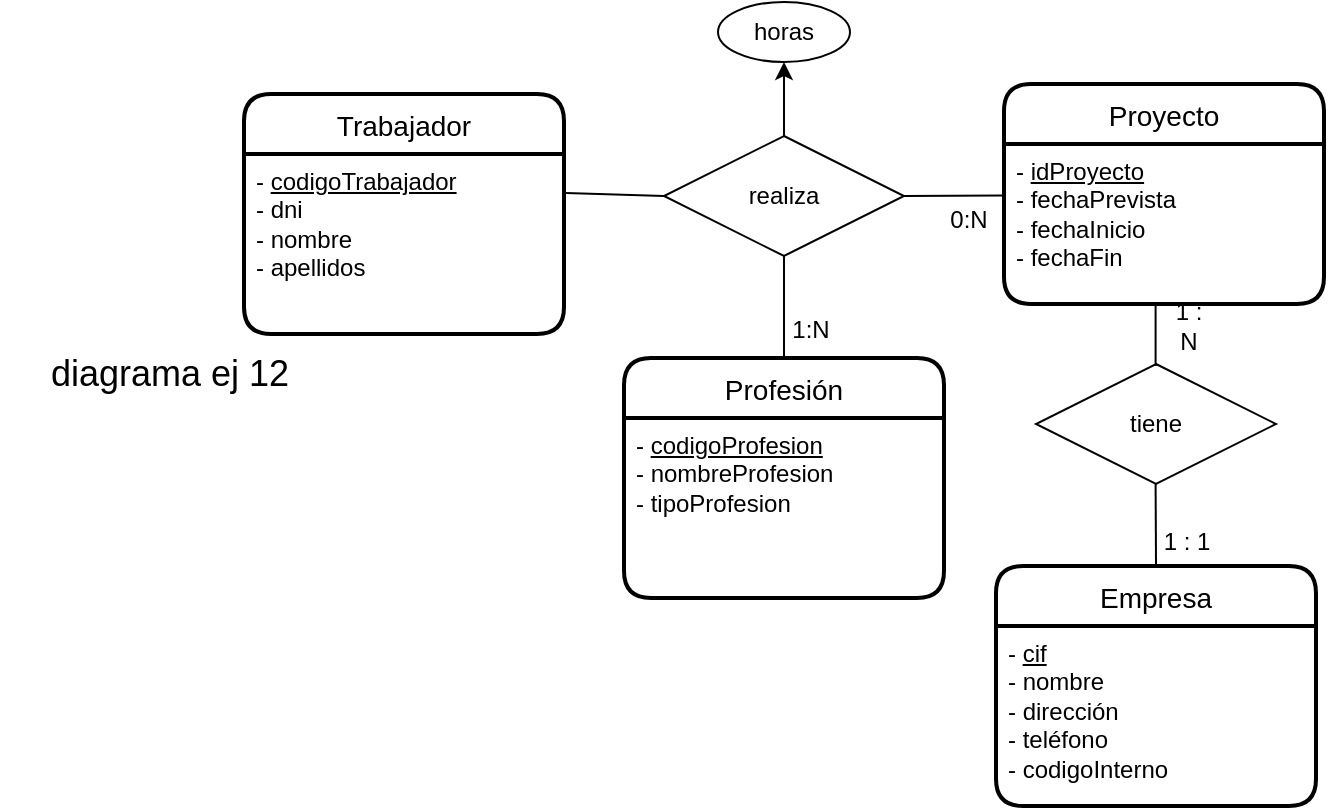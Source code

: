 <mxfile version="20.1.1" type="github">
  <diagram id="w7LlWlDyLkvgTwCcmOdm" name="Pàgina-1">
    <mxGraphModel dx="813" dy="517" grid="0" gridSize="10" guides="1" tooltips="1" connect="1" arrows="1" fold="1" page="1" pageScale="1" pageWidth="1169" pageHeight="827" math="0" shadow="0">
      <root>
        <mxCell id="0" />
        <mxCell id="1" parent="0" />
        <mxCell id="CkiNoyqXaFTZ2xthF8Od-1" value="Empresa" style="swimlane;childLayout=stackLayout;horizontal=1;startSize=30;horizontalStack=0;rounded=1;fontSize=14;fontStyle=0;strokeWidth=2;resizeParent=0;resizeLast=1;shadow=0;dashed=0;align=center;" parent="1" vertex="1">
          <mxGeometry x="588" y="466" width="160" height="120" as="geometry" />
        </mxCell>
        <mxCell id="CkiNoyqXaFTZ2xthF8Od-9" value="- &lt;u&gt;cif&lt;/u&gt;&lt;br&gt;- nombre&lt;br&gt;- dirección&lt;br&gt;- teléfono&lt;br&gt;- codigoInterno" style="text;html=1;align=left;verticalAlign=top;resizable=0;points=[];autosize=1;strokeColor=none;fillColor=none;spacingLeft=4;" parent="CkiNoyqXaFTZ2xthF8Od-1" vertex="1">
          <mxGeometry y="30" width="160" height="90" as="geometry" />
        </mxCell>
        <mxCell id="CkiNoyqXaFTZ2xthF8Od-3" value="Proyecto" style="swimlane;childLayout=stackLayout;horizontal=1;startSize=30;horizontalStack=0;rounded=1;fontSize=14;fontStyle=0;strokeWidth=2;resizeParent=0;resizeLast=1;shadow=0;align=center;fillStyle=auto;gradientColor=none;swimlaneFillColor=none;fillColor=default;sketch=0;glass=0;swimlaneLine=1;perimeterSpacing=0;" parent="1" vertex="1">
          <mxGeometry x="592" y="225" width="160" height="110" as="geometry">
            <mxRectangle x="480" y="130" width="100" height="30" as="alternateBounds" />
          </mxGeometry>
        </mxCell>
        <mxCell id="CkiNoyqXaFTZ2xthF8Od-12" value="- &lt;u&gt;idProyecto&lt;/u&gt;&lt;br&gt;- fechaPrevista&lt;br&gt;- fechaInicio&lt;br&gt;- fechaFin" style="text;html=1;align=left;verticalAlign=top;resizable=0;points=[];autosize=1;strokeColor=none;fillColor=none;spacingLeft=4;" parent="CkiNoyqXaFTZ2xthF8Od-3" vertex="1">
          <mxGeometry y="30" width="160" height="130" as="geometry" />
        </mxCell>
        <mxCell id="CkiNoyqXaFTZ2xthF8Od-17" value="&lt;br&gt;" style="text;html=1;align=left;verticalAlign=top;resizable=0;points=[];autosize=1;strokeColor=none;fillColor=none;spacingLeft=4;" parent="CkiNoyqXaFTZ2xthF8Od-3" vertex="1">
          <mxGeometry y="160" width="160" height="-50" as="geometry" />
        </mxCell>
        <mxCell id="CkiNoyqXaFTZ2xthF8Od-4" value="Trabajador" style="swimlane;childLayout=stackLayout;horizontal=1;startSize=30;horizontalStack=0;rounded=1;fontSize=14;fontStyle=0;strokeWidth=2;resizeParent=0;resizeLast=1;shadow=0;dashed=0;align=center;" parent="1" vertex="1">
          <mxGeometry x="212" y="230" width="160" height="120" as="geometry" />
        </mxCell>
        <mxCell id="CkiNoyqXaFTZ2xthF8Od-13" value="- &lt;u&gt;codigoTrabajador&lt;/u&gt;&lt;br&gt;- dni&lt;br&gt;- nombre&lt;br&gt;- apellidos" style="text;html=1;align=left;verticalAlign=top;resizable=0;points=[];autosize=1;strokeColor=none;fillColor=none;spacingLeft=4;" parent="CkiNoyqXaFTZ2xthF8Od-4" vertex="1">
          <mxGeometry y="30" width="160" height="90" as="geometry" />
        </mxCell>
        <mxCell id="CkiNoyqXaFTZ2xthF8Od-5" value="Profesión" style="swimlane;childLayout=stackLayout;horizontal=1;startSize=30;horizontalStack=0;rounded=1;fontSize=14;fontStyle=0;strokeWidth=2;resizeParent=0;resizeLast=1;shadow=0;dashed=0;align=center;" parent="1" vertex="1">
          <mxGeometry x="402" y="362" width="160" height="120" as="geometry" />
        </mxCell>
        <mxCell id="CkiNoyqXaFTZ2xthF8Od-14" value="- &lt;u&gt;codigoProfesion&lt;/u&gt;&lt;br&gt;- nombreProfesion&lt;br&gt;- tipoProfesion" style="text;html=1;align=left;verticalAlign=top;resizable=0;points=[];autosize=1;strokeColor=none;fillColor=none;spacingLeft=4;" parent="CkiNoyqXaFTZ2xthF8Od-5" vertex="1">
          <mxGeometry y="30" width="160" height="90" as="geometry" />
        </mxCell>
        <mxCell id="ojXystufkmVzPJKqhMDF-25" value="" style="edgeStyle=orthogonalEdgeStyle;rounded=0;orthogonalLoop=1;jettySize=auto;html=1;strokeColor=default;" edge="1" parent="1" source="CkiNoyqXaFTZ2xthF8Od-7" target="ojXystufkmVzPJKqhMDF-24">
          <mxGeometry relative="1" as="geometry" />
        </mxCell>
        <mxCell id="CkiNoyqXaFTZ2xthF8Od-7" value="realiza" style="shape=rhombus;perimeter=rhombusPerimeter;whiteSpace=wrap;html=1;align=center;" parent="1" vertex="1">
          <mxGeometry x="422" y="251" width="120" height="60" as="geometry" />
        </mxCell>
        <mxCell id="ojXystufkmVzPJKqhMDF-7" value="" style="endArrow=none;html=1;rounded=0;exitX=0;exitY=0.5;exitDx=0;exitDy=0;entryX=1.006;entryY=0.217;entryDx=0;entryDy=0;entryPerimeter=0;" edge="1" parent="1" source="CkiNoyqXaFTZ2xthF8Od-7" target="CkiNoyqXaFTZ2xthF8Od-13">
          <mxGeometry width="50" height="50" relative="1" as="geometry">
            <mxPoint x="391" y="312" as="sourcePoint" />
            <mxPoint x="391" y="282" as="targetPoint" />
          </mxGeometry>
        </mxCell>
        <mxCell id="ojXystufkmVzPJKqhMDF-11" value="" style="endArrow=none;html=1;rounded=0;exitX=0;exitY=0.5;exitDx=0;exitDy=0;" edge="1" parent="1">
          <mxGeometry width="50" height="50" relative="1" as="geometry">
            <mxPoint x="591.04" y="280.74" as="sourcePoint" />
            <mxPoint x="542" y="281" as="targetPoint" />
          </mxGeometry>
        </mxCell>
        <mxCell id="ojXystufkmVzPJKqhMDF-15" value="tiene" style="shape=rhombus;perimeter=rhombusPerimeter;whiteSpace=wrap;html=1;align=center;" vertex="1" parent="1">
          <mxGeometry x="608" y="365" width="120" height="60" as="geometry" />
        </mxCell>
        <mxCell id="ojXystufkmVzPJKqhMDF-16" value="" style="endArrow=none;html=1;rounded=0;exitX=1;exitY=0.5;exitDx=0;exitDy=0;" edge="1" parent="1">
          <mxGeometry width="50" height="50" relative="1" as="geometry">
            <mxPoint x="667.8" y="336" as="sourcePoint" />
            <mxPoint x="667.8" y="366" as="targetPoint" />
          </mxGeometry>
        </mxCell>
        <mxCell id="ojXystufkmVzPJKqhMDF-17" value="" style="endArrow=none;html=1;rounded=0;exitX=1;exitY=0.5;exitDx=0;exitDy=0;entryX=0.5;entryY=0;entryDx=0;entryDy=0;" edge="1" parent="1">
          <mxGeometry width="50" height="50" relative="1" as="geometry">
            <mxPoint x="667.8" y="425" as="sourcePoint" />
            <mxPoint x="668" y="465" as="targetPoint" />
          </mxGeometry>
        </mxCell>
        <mxCell id="ojXystufkmVzPJKqhMDF-23" value="" style="endArrow=none;html=1;rounded=0;entryX=0.5;entryY=1;entryDx=0;entryDy=0;exitX=0.5;exitY=0;exitDx=0;exitDy=0;" edge="1" parent="1" source="CkiNoyqXaFTZ2xthF8Od-5" target="CkiNoyqXaFTZ2xthF8Od-7">
          <mxGeometry width="50" height="50" relative="1" as="geometry">
            <mxPoint x="476" y="355" as="sourcePoint" />
            <mxPoint x="490" y="430" as="targetPoint" />
          </mxGeometry>
        </mxCell>
        <mxCell id="ojXystufkmVzPJKqhMDF-24" value="horas" style="ellipse;whiteSpace=wrap;html=1;" vertex="1" parent="1">
          <mxGeometry x="449" y="184" width="66" height="30" as="geometry" />
        </mxCell>
        <mxCell id="ojXystufkmVzPJKqhMDF-29" value="1 : N" style="text;html=1;strokeColor=none;fillColor=none;align=center;verticalAlign=middle;whiteSpace=wrap;rounded=0;" vertex="1" parent="1">
          <mxGeometry x="671" y="338" width="27" height="16" as="geometry" />
        </mxCell>
        <mxCell id="ojXystufkmVzPJKqhMDF-30" value="1 : 1" style="text;html=1;strokeColor=none;fillColor=none;align=center;verticalAlign=middle;whiteSpace=wrap;rounded=0;" vertex="1" parent="1">
          <mxGeometry x="670" y="446" width="27" height="16" as="geometry" />
        </mxCell>
        <mxCell id="ojXystufkmVzPJKqhMDF-32" value="1:N" style="text;html=1;strokeColor=none;fillColor=none;align=center;verticalAlign=middle;whiteSpace=wrap;rounded=0;" vertex="1" parent="1">
          <mxGeometry x="482" y="340" width="27" height="16" as="geometry" />
        </mxCell>
        <mxCell id="ojXystufkmVzPJKqhMDF-33" value="0:N" style="text;html=1;strokeColor=none;fillColor=none;align=center;verticalAlign=middle;whiteSpace=wrap;rounded=0;" vertex="1" parent="1">
          <mxGeometry x="561" y="285" width="27" height="16" as="geometry" />
        </mxCell>
        <mxCell id="d-MlV-hNbE7Le59Y9CJM-1" value="&lt;font style=&quot;font-size: 18px;&quot;&gt;diagrama ej 12&lt;/font&gt;" style="text;html=1;strokeColor=none;fillColor=none;align=center;verticalAlign=middle;whiteSpace=wrap;rounded=0;" vertex="1" parent="1">
          <mxGeometry x="90" y="330" width="170" height="80" as="geometry" />
        </mxCell>
      </root>
    </mxGraphModel>
  </diagram>
</mxfile>
